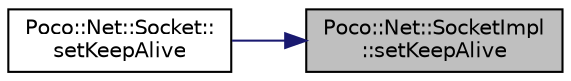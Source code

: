 digraph "Poco::Net::SocketImpl::setKeepAlive"
{
 // LATEX_PDF_SIZE
  edge [fontname="Helvetica",fontsize="10",labelfontname="Helvetica",labelfontsize="10"];
  node [fontname="Helvetica",fontsize="10",shape=record];
  rankdir="RL";
  Node1 [label="Poco::Net::SocketImpl\l::setKeepAlive",height=0.2,width=0.4,color="black", fillcolor="grey75", style="filled", fontcolor="black",tooltip="Returns the value of the TCP_NODELAY socket option."];
  Node1 -> Node2 [dir="back",color="midnightblue",fontsize="10",style="solid",fontname="Helvetica"];
  Node2 [label="Poco::Net::Socket::\lsetKeepAlive",height=0.2,width=0.4,color="black", fillcolor="white", style="filled",URL="$classPoco_1_1Net_1_1Socket.html#a765cf373854d78ee2736b807a495863b",tooltip="Returns the value of the TCP_NODELAY socket option."];
}
